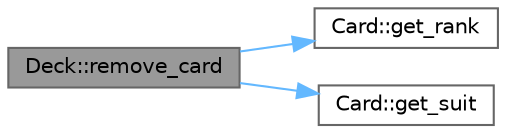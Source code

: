 digraph "Deck::remove_card"
{
 // INTERACTIVE_SVG=YES
 // LATEX_PDF_SIZE
  bgcolor="transparent";
  edge [fontname=Helvetica,fontsize=10,labelfontname=Helvetica,labelfontsize=10];
  node [fontname=Helvetica,fontsize=10,shape=box,height=0.2,width=0.4];
  rankdir="LR";
  Node1 [id="Node000001",label="Deck::remove_card",height=0.2,width=0.4,color="gray40", fillcolor="grey60", style="filled", fontcolor="black",tooltip="Removes a specified card from the deck."];
  Node1 -> Node2 [id="edge1_Node000001_Node000002",color="steelblue1",style="solid",tooltip=" "];
  Node2 [id="Node000002",label="Card::get_rank",height=0.2,width=0.4,color="grey40", fillcolor="white", style="filled",URL="$class_card.html#a9b352ce37c8d4e365b31dee979c35add",tooltip="Gets the rank of the card."];
  Node1 -> Node3 [id="edge2_Node000001_Node000003",color="steelblue1",style="solid",tooltip=" "];
  Node3 [id="Node000003",label="Card::get_suit",height=0.2,width=0.4,color="grey40", fillcolor="white", style="filled",URL="$class_card.html#a74782cc7cdcc2bf7cabc89eaa265805a",tooltip="Gets the suit of the card."];
}
